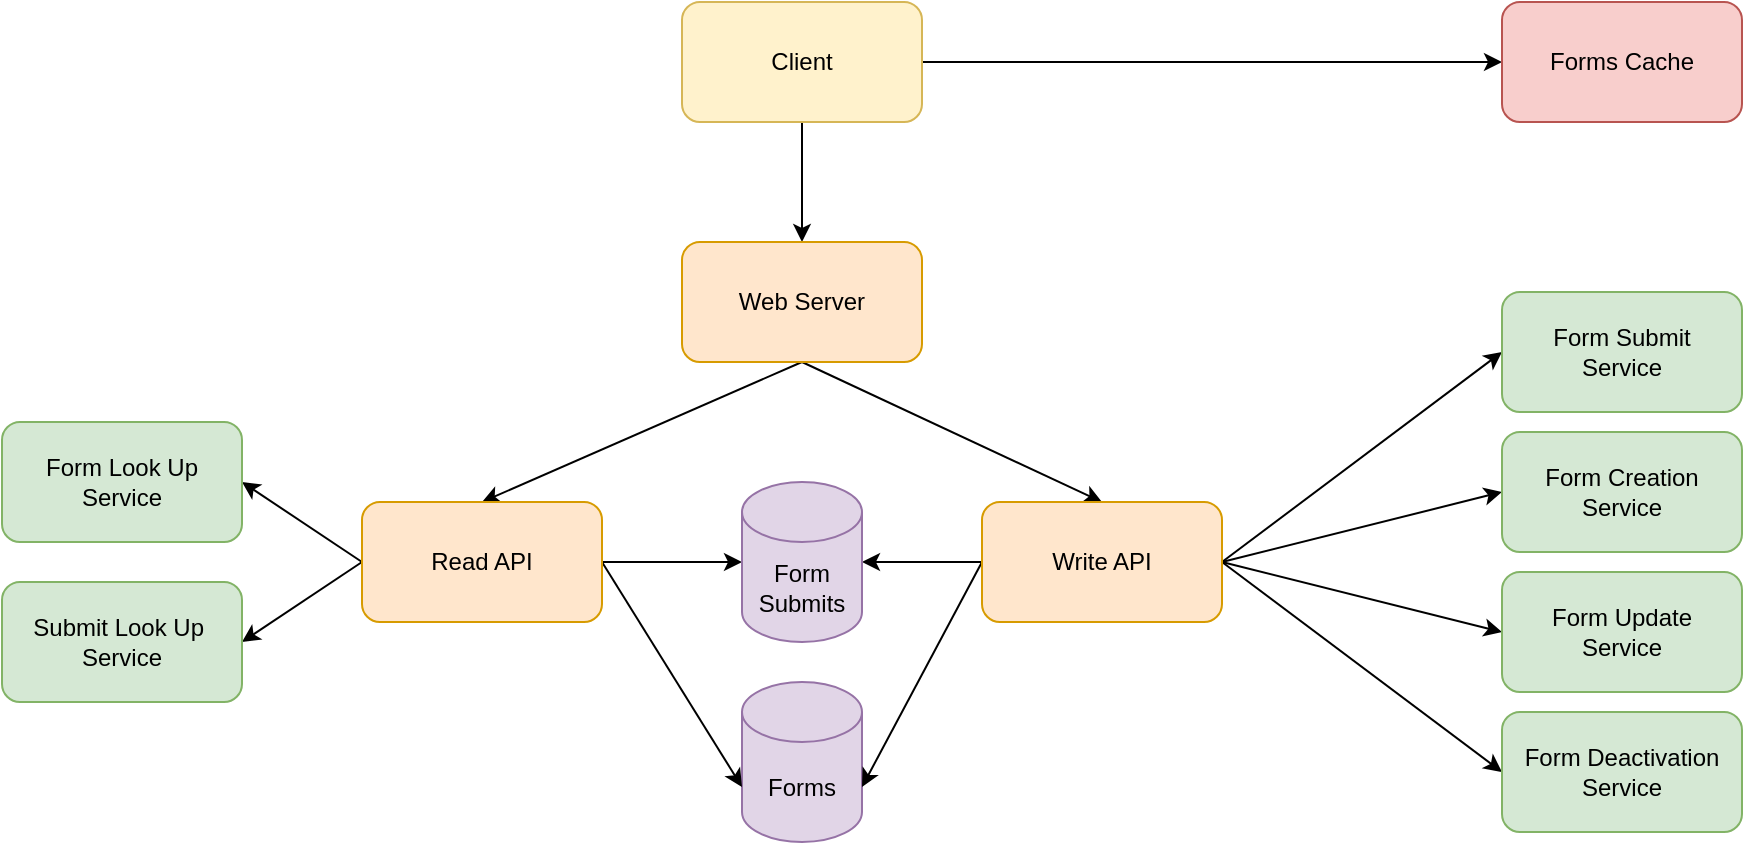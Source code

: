 <mxfile version="15.2.7" type="device" pages="4"><diagram id="4PCX3ukpR59y6fZl5Un2" name="Overview"><mxGraphModel dx="2183" dy="725" grid="1" gridSize="10" guides="1" tooltips="1" connect="1" arrows="1" fold="1" page="1" pageScale="1" pageWidth="827" pageHeight="1169" math="0" shadow="0"><root><mxCell id="0"/><mxCell id="1" parent="0"/><mxCell id="QDj6OGe5PZWsucUIAZSi-5" style="edgeStyle=orthogonalEdgeStyle;rounded=0;orthogonalLoop=1;jettySize=auto;html=1;exitX=1;exitY=0.5;exitDx=0;exitDy=0;" parent="1" source="QDj6OGe5PZWsucUIAZSi-1" target="QDj6OGe5PZWsucUIAZSi-4" edge="1"><mxGeometry relative="1" as="geometry"/></mxCell><mxCell id="QDj6OGe5PZWsucUIAZSi-11" style="edgeStyle=orthogonalEdgeStyle;rounded=0;orthogonalLoop=1;jettySize=auto;html=1;" parent="1" source="QDj6OGe5PZWsucUIAZSi-1" target="QDj6OGe5PZWsucUIAZSi-2" edge="1"><mxGeometry relative="1" as="geometry"/></mxCell><mxCell id="QDj6OGe5PZWsucUIAZSi-1" value="Client" style="rounded=1;whiteSpace=wrap;html=1;fillColor=#fff2cc;strokeColor=#d6b656;" parent="1" vertex="1"><mxGeometry x="-290" y="30" width="120" height="60" as="geometry"/></mxCell><mxCell id="_wGKG8dtxw8YC98wYCFq-41" style="edgeStyle=none;rounded=0;orthogonalLoop=1;jettySize=auto;html=1;exitX=0.5;exitY=1;exitDx=0;exitDy=0;entryX=0.5;entryY=0;entryDx=0;entryDy=0;" parent="1" source="QDj6OGe5PZWsucUIAZSi-2" target="QDj6OGe5PZWsucUIAZSi-8" edge="1"><mxGeometry relative="1" as="geometry"/></mxCell><mxCell id="_wGKG8dtxw8YC98wYCFq-42" style="edgeStyle=none;rounded=0;orthogonalLoop=1;jettySize=auto;html=1;exitX=0.5;exitY=1;exitDx=0;exitDy=0;entryX=0.5;entryY=0;entryDx=0;entryDy=0;" parent="1" source="QDj6OGe5PZWsucUIAZSi-2" target="QDj6OGe5PZWsucUIAZSi-9" edge="1"><mxGeometry relative="1" as="geometry"/></mxCell><mxCell id="QDj6OGe5PZWsucUIAZSi-2" value="Web Server" style="rounded=1;whiteSpace=wrap;html=1;fillColor=#ffe6cc;strokeColor=#d79b00;" parent="1" vertex="1"><mxGeometry x="-290" y="150" width="120" height="60" as="geometry"/></mxCell><mxCell id="QDj6OGe5PZWsucUIAZSi-3" value="Forms" style="shape=cylinder3;whiteSpace=wrap;html=1;boundedLbl=1;backgroundOutline=1;size=15;fillColor=#e1d5e7;strokeColor=#9673a6;" parent="1" vertex="1"><mxGeometry x="-260" y="370" width="60" height="80" as="geometry"/></mxCell><mxCell id="QDj6OGe5PZWsucUIAZSi-4" value="Forms Cache" style="rounded=1;whiteSpace=wrap;html=1;fillColor=#f8cecc;strokeColor=#b85450;" parent="1" vertex="1"><mxGeometry x="120" y="30" width="120" height="60" as="geometry"/></mxCell><mxCell id="_wGKG8dtxw8YC98wYCFq-25" style="edgeStyle=none;rounded=0;orthogonalLoop=1;jettySize=auto;html=1;exitX=0;exitY=0.5;exitDx=0;exitDy=0;entryX=1;entryY=0.5;entryDx=0;entryDy=0;" parent="1" source="QDj6OGe5PZWsucUIAZSi-8" target="_wGKG8dtxw8YC98wYCFq-2" edge="1"><mxGeometry relative="1" as="geometry"/></mxCell><mxCell id="_wGKG8dtxw8YC98wYCFq-26" style="edgeStyle=none;rounded=0;orthogonalLoop=1;jettySize=auto;html=1;exitX=0;exitY=0.5;exitDx=0;exitDy=0;entryX=1;entryY=0.5;entryDx=0;entryDy=0;" parent="1" source="QDj6OGe5PZWsucUIAZSi-8" target="QDj6OGe5PZWsucUIAZSi-17" edge="1"><mxGeometry relative="1" as="geometry"/></mxCell><mxCell id="_wGKG8dtxw8YC98wYCFq-37" style="edgeStyle=none;rounded=0;orthogonalLoop=1;jettySize=auto;html=1;exitX=1;exitY=0.5;exitDx=0;exitDy=0;entryX=0;entryY=0.5;entryDx=0;entryDy=0;entryPerimeter=0;" parent="1" source="QDj6OGe5PZWsucUIAZSi-8" target="gQKhrZBQHyqomNcJm690-1" edge="1"><mxGeometry relative="1" as="geometry"/></mxCell><mxCell id="_wGKG8dtxw8YC98wYCFq-38" style="edgeStyle=none;rounded=0;orthogonalLoop=1;jettySize=auto;html=1;exitX=1;exitY=0.5;exitDx=0;exitDy=0;entryX=0;entryY=0;entryDx=0;entryDy=52.5;entryPerimeter=0;" parent="1" source="QDj6OGe5PZWsucUIAZSi-8" target="QDj6OGe5PZWsucUIAZSi-3" edge="1"><mxGeometry relative="1" as="geometry"/></mxCell><mxCell id="QDj6OGe5PZWsucUIAZSi-8" value="Read API" style="rounded=1;whiteSpace=wrap;html=1;fillColor=#ffe6cc;strokeColor=#d79b00;" parent="1" vertex="1"><mxGeometry x="-450" y="280" width="120" height="60" as="geometry"/></mxCell><mxCell id="_wGKG8dtxw8YC98wYCFq-32" style="edgeStyle=none;rounded=0;orthogonalLoop=1;jettySize=auto;html=1;exitX=1;exitY=0.5;exitDx=0;exitDy=0;entryX=0;entryY=0.5;entryDx=0;entryDy=0;" parent="1" source="QDj6OGe5PZWsucUIAZSi-9" target="QDj6OGe5PZWsucUIAZSi-28" edge="1"><mxGeometry relative="1" as="geometry"/></mxCell><mxCell id="_wGKG8dtxw8YC98wYCFq-33" style="edgeStyle=none;rounded=0;orthogonalLoop=1;jettySize=auto;html=1;exitX=1;exitY=0.5;exitDx=0;exitDy=0;entryX=0;entryY=0.5;entryDx=0;entryDy=0;" parent="1" source="QDj6OGe5PZWsucUIAZSi-9" target="QDj6OGe5PZWsucUIAZSi-20" edge="1"><mxGeometry relative="1" as="geometry"/></mxCell><mxCell id="_wGKG8dtxw8YC98wYCFq-34" style="edgeStyle=none;rounded=0;orthogonalLoop=1;jettySize=auto;html=1;exitX=1;exitY=0.5;exitDx=0;exitDy=0;entryX=0;entryY=0.5;entryDx=0;entryDy=0;" parent="1" source="QDj6OGe5PZWsucUIAZSi-9" target="QDj6OGe5PZWsucUIAZSi-21" edge="1"><mxGeometry relative="1" as="geometry"/></mxCell><mxCell id="_wGKG8dtxw8YC98wYCFq-35" style="edgeStyle=none;rounded=0;orthogonalLoop=1;jettySize=auto;html=1;exitX=1;exitY=0.5;exitDx=0;exitDy=0;entryX=0;entryY=0.5;entryDx=0;entryDy=0;" parent="1" source="QDj6OGe5PZWsucUIAZSi-9" target="QDj6OGe5PZWsucUIAZSi-22" edge="1"><mxGeometry relative="1" as="geometry"/></mxCell><mxCell id="_wGKG8dtxw8YC98wYCFq-39" style="edgeStyle=none;rounded=0;orthogonalLoop=1;jettySize=auto;html=1;exitX=0;exitY=0.5;exitDx=0;exitDy=0;" parent="1" source="QDj6OGe5PZWsucUIAZSi-9" target="gQKhrZBQHyqomNcJm690-1" edge="1"><mxGeometry relative="1" as="geometry"/></mxCell><mxCell id="_wGKG8dtxw8YC98wYCFq-40" style="edgeStyle=none;rounded=0;orthogonalLoop=1;jettySize=auto;html=1;exitX=0;exitY=0.5;exitDx=0;exitDy=0;entryX=1;entryY=0;entryDx=0;entryDy=52.5;entryPerimeter=0;" parent="1" source="QDj6OGe5PZWsucUIAZSi-9" target="QDj6OGe5PZWsucUIAZSi-3" edge="1"><mxGeometry relative="1" as="geometry"/></mxCell><mxCell id="QDj6OGe5PZWsucUIAZSi-9" value="Write API" style="rounded=1;whiteSpace=wrap;html=1;fillColor=#ffe6cc;strokeColor=#d79b00;" parent="1" vertex="1"><mxGeometry x="-140" y="280" width="120" height="60" as="geometry"/></mxCell><mxCell id="QDj6OGe5PZWsucUIAZSi-17" value="Form Look Up&lt;br&gt;Service" style="rounded=1;whiteSpace=wrap;html=1;fillColor=#d5e8d4;strokeColor=#82b366;" parent="1" vertex="1"><mxGeometry x="-630" y="240" width="120" height="60" as="geometry"/></mxCell><mxCell id="QDj6OGe5PZWsucUIAZSi-20" value="Form Creation&lt;br&gt;Service" style="rounded=1;whiteSpace=wrap;html=1;fillColor=#d5e8d4;strokeColor=#82b366;" parent="1" vertex="1"><mxGeometry x="120" y="245" width="120" height="60" as="geometry"/></mxCell><mxCell id="QDj6OGe5PZWsucUIAZSi-21" value="Form Update&lt;br&gt;Service" style="rounded=1;whiteSpace=wrap;html=1;fillColor=#d5e8d4;strokeColor=#82b366;" parent="1" vertex="1"><mxGeometry x="120" y="315" width="120" height="60" as="geometry"/></mxCell><mxCell id="QDj6OGe5PZWsucUIAZSi-22" value="Form Deactivation&lt;br&gt;Service" style="rounded=1;whiteSpace=wrap;html=1;fillColor=#d5e8d4;strokeColor=#82b366;" parent="1" vertex="1"><mxGeometry x="120" y="385" width="120" height="60" as="geometry"/></mxCell><mxCell id="QDj6OGe5PZWsucUIAZSi-28" value="Form Submit&lt;br&gt;Service" style="rounded=1;whiteSpace=wrap;html=1;fillColor=#d5e8d4;strokeColor=#82b366;" parent="1" vertex="1"><mxGeometry x="120" y="175" width="120" height="60" as="geometry"/></mxCell><mxCell id="gQKhrZBQHyqomNcJm690-1" value="Form&lt;br&gt;Submits" style="shape=cylinder3;whiteSpace=wrap;html=1;boundedLbl=1;backgroundOutline=1;size=15;fillColor=#e1d5e7;strokeColor=#9673a6;" parent="1" vertex="1"><mxGeometry x="-260" y="270" width="60" height="80" as="geometry"/></mxCell><mxCell id="_wGKG8dtxw8YC98wYCFq-2" value="Submit Look Up&amp;nbsp;&lt;br&gt;Service" style="rounded=1;whiteSpace=wrap;html=1;fillColor=#d5e8d4;strokeColor=#82b366;" parent="1" vertex="1"><mxGeometry x="-630" y="320" width="120" height="60" as="geometry"/></mxCell></root></mxGraphModel></diagram><diagram id="OoUxw8Y4SKIxEda8zB6_" name="Form Editor"><mxGraphModel dx="2183" dy="725" grid="1" gridSize="10" guides="1" tooltips="1" connect="1" arrows="1" fold="1" page="1" pageScale="1" pageWidth="827" pageHeight="1169" math="0" shadow="0"><root><mxCell id="hcBk2qFGT8u0x-SM-xCB-0"/><mxCell id="hcBk2qFGT8u0x-SM-xCB-1" parent="hcBk2qFGT8u0x-SM-xCB-0"/><mxCell id="iMBE42X4n7YYKlNDbH4G-6" value="Tool Bar" style="rounded=1;whiteSpace=wrap;html=1;fillColor=#f5f5f5;strokeColor=#666666;fontColor=#333333;" parent="hcBk2qFGT8u0x-SM-xCB-1" vertex="1"><mxGeometry x="-30" y="60" width="120" height="60" as="geometry"/></mxCell><mxCell id="iMBE42X4n7YYKlNDbH4G-7" value="Canvas" style="rounded=1;whiteSpace=wrap;html=1;fillColor=#ffe6cc;strokeColor=#d79b00;" parent="hcBk2qFGT8u0x-SM-xCB-1" vertex="1"><mxGeometry x="200" y="280" width="120" height="60" as="geometry"/></mxCell><mxCell id="iMBE42X4n7YYKlNDbH4G-8" value="Tool" style="rounded=1;whiteSpace=wrap;html=1;fillColor=#fff2cc;strokeColor=#d6b656;" parent="hcBk2qFGT8u0x-SM-xCB-1" vertex="1"><mxGeometry x="190" y="60" width="150" height="130" as="geometry"/></mxCell><mxCell id="iMBE42X4n7YYKlNDbH4G-12" value="Canvas&lt;br&gt;Store" style="shape=cylinder3;whiteSpace=wrap;html=1;boundedLbl=1;backgroundOutline=1;size=15;fillColor=#e1d5e7;strokeColor=#9673a6;" parent="hcBk2qFGT8u0x-SM-xCB-1" vertex="1"><mxGeometry x="430" y="230" width="60" height="80" as="geometry"/></mxCell><mxCell id="iMBE42X4n7YYKlNDbH4G-13" value="" style="shape=flexArrow;endArrow=classic;html=1;entryX=0;entryY=0;entryDx=0;entryDy=15;entryPerimeter=0;exitX=1;exitY=1;exitDx=0;exitDy=0;fillColor=#f8cecc;strokeColor=#b85450;" parent="hcBk2qFGT8u0x-SM-xCB-1" source="iMBE42X4n7YYKlNDbH4G-8" target="iMBE42X4n7YYKlNDbH4G-12" edge="1"><mxGeometry width="50" height="50" relative="1" as="geometry"><mxPoint x="330" y="180" as="sourcePoint"/><mxPoint x="440" y="270" as="targetPoint"/><Array as="points"/></mxGeometry></mxCell><mxCell id="iMBE42X4n7YYKlNDbH4G-19" value="writeToStore" style="edgeLabel;html=1;align=center;verticalAlign=middle;resizable=0;points=[];" parent="iMBE42X4n7YYKlNDbH4G-13" vertex="1" connectable="0"><mxGeometry x="-0.298" y="3" relative="1" as="geometry"><mxPoint x="47" as="offset"/></mxGeometry></mxCell><mxCell id="iMBE42X4n7YYKlNDbH4G-15" value="" style="shape=flexArrow;endArrow=classic;html=1;entryX=1;entryY=0.25;entryDx=0;entryDy=0;fillColor=#f8cecc;strokeColor=#b85450;exitX=0;exitY=0;exitDx=0;exitDy=27.5;exitPerimeter=0;" parent="hcBk2qFGT8u0x-SM-xCB-1" source="iMBE42X4n7YYKlNDbH4G-12" target="iMBE42X4n7YYKlNDbH4G-7" edge="1"><mxGeometry width="50" height="50" relative="1" as="geometry"><mxPoint x="430" y="280" as="sourcePoint"/><mxPoint x="300" y="290" as="targetPoint"/><Array as="points"/></mxGeometry></mxCell><mxCell id="iMBE42X4n7YYKlNDbH4G-17" value="readFromStore" style="edgeLabel;html=1;align=center;verticalAlign=middle;resizable=0;points=[];" parent="iMBE42X4n7YYKlNDbH4G-15" vertex="1" connectable="0"><mxGeometry x="0.211" y="-1" relative="1" as="geometry"><mxPoint x="-23" y="-19" as="offset"/></mxGeometry></mxCell><mxCell id="iMBE42X4n7YYKlNDbH4G-16" value="" style="shape=flexArrow;endArrow=classic;html=1;fillColor=#f8cecc;strokeColor=#b85450;exitX=1;exitY=0.75;exitDx=0;exitDy=0;entryX=0;entryY=0;entryDx=0;entryDy=52.5;entryPerimeter=0;" parent="hcBk2qFGT8u0x-SM-xCB-1" source="iMBE42X4n7YYKlNDbH4G-7" target="iMBE42X4n7YYKlNDbH4G-12" edge="1"><mxGeometry width="50" height="50" relative="1" as="geometry"><mxPoint x="160" y="280" as="sourcePoint"/><mxPoint x="430" y="295" as="targetPoint"/><Array as="points"><mxPoint x="400" y="295"/></Array></mxGeometry></mxCell><mxCell id="iMBE42X4n7YYKlNDbH4G-18" value="writeToStore" style="edgeLabel;html=1;align=center;verticalAlign=middle;resizable=0;points=[];" parent="iMBE42X4n7YYKlNDbH4G-16" vertex="1" connectable="0"><mxGeometry x="0.018" y="-2" relative="1" as="geometry"><mxPoint x="3" y="24" as="offset"/></mxGeometry></mxCell><mxCell id="iMBE42X4n7YYKlNDbH4G-20" value="JSON" style="whiteSpace=wrap;html=1;shape=mxgraph.basic.document;fillColor=#f5f5f5;strokeColor=#666666;fontColor=#333333;" parent="hcBk2qFGT8u0x-SM-xCB-1" vertex="1"><mxGeometry x="-10" y="170" width="60" height="70" as="geometry"/></mxCell><mxCell id="iMBE42X4n7YYKlNDbH4G-21" value="" style="shape=flexArrow;endArrow=classic;html=1;exitX=1;exitY=0.5;exitDx=0;exitDy=0;exitPerimeter=0;fillColor=#f8cecc;strokeColor=#b85450;" parent="hcBk2qFGT8u0x-SM-xCB-1" source="iMBE42X4n7YYKlNDbH4G-20" target="iMBE42X4n7YYKlNDbH4G-8" edge="1"><mxGeometry width="50" height="50" relative="1" as="geometry"><mxPoint x="100" y="210" as="sourcePoint"/><mxPoint x="150" y="160" as="targetPoint"/></mxGeometry></mxCell><mxCell id="iMBE42X4n7YYKlNDbH4G-23" value="toolFromFile" style="edgeLabel;html=1;align=center;verticalAlign=middle;resizable=0;points=[];" parent="iMBE42X4n7YYKlNDbH4G-21" vertex="1" connectable="0"><mxGeometry x="0.111" y="2" relative="1" as="geometry"><mxPoint x="5" y="32" as="offset"/></mxGeometry></mxCell><mxCell id="iMBE42X4n7YYKlNDbH4G-22" value="" style="shape=flexArrow;endArrow=classic;html=1;entryX=0;entryY=0.25;entryDx=0;entryDy=0;fillColor=#f8cecc;strokeColor=#b85450;" parent="hcBk2qFGT8u0x-SM-xCB-1" source="iMBE42X4n7YYKlNDbH4G-6" target="iMBE42X4n7YYKlNDbH4G-8" edge="1"><mxGeometry width="50" height="50" relative="1" as="geometry"><mxPoint x="100" y="140" as="sourcePoint"/><mxPoint x="170.711" y="90" as="targetPoint"/></mxGeometry></mxCell><mxCell id="iMBE42X4n7YYKlNDbH4G-24" value="toolFromObj" style="edgeLabel;html=1;align=center;verticalAlign=middle;resizable=0;points=[];" parent="iMBE42X4n7YYKlNDbH4G-22" vertex="1" connectable="0"><mxGeometry x="-0.067" y="1" relative="1" as="geometry"><mxPoint y="-21" as="offset"/></mxGeometry></mxCell><mxCell id="X9ua4YJaUNxHqe-gQxfG-1" style="edgeStyle=orthogonalEdgeStyle;rounded=0;orthogonalLoop=1;jettySize=auto;html=1;exitX=0.5;exitY=1;exitDx=0;exitDy=0;" parent="hcBk2qFGT8u0x-SM-xCB-1" source="iMBE42X4n7YYKlNDbH4G-25" target="YgbTyEoDZOGA89yUQv3Z-0" edge="1"><mxGeometry relative="1" as="geometry"/></mxCell><mxCell id="X9ua4YJaUNxHqe-gQxfG-2" style="edgeStyle=orthogonalEdgeStyle;rounded=0;orthogonalLoop=1;jettySize=auto;html=1;exitX=0.5;exitY=1;exitDx=0;exitDy=0;entryX=0.5;entryY=0;entryDx=0;entryDy=0;" parent="hcBk2qFGT8u0x-SM-xCB-1" source="iMBE42X4n7YYKlNDbH4G-25" target="X9ua4YJaUNxHqe-gQxfG-0" edge="1"><mxGeometry relative="1" as="geometry"/></mxCell><mxCell id="iMBE42X4n7YYKlNDbH4G-25" value="Nav Bar" style="rounded=1;whiteSpace=wrap;html=1;fillColor=#ffe6cc;strokeColor=#d79b00;" parent="hcBk2qFGT8u0x-SM-xCB-1" vertex="1"><mxGeometry x="600" y="210" width="120" height="60" as="geometry"/></mxCell><mxCell id="iMBE42X4n7YYKlNDbH4G-26" value="" style="shape=flexArrow;endArrow=classic;html=1;exitX=1;exitY=0;exitDx=0;exitDy=27.5;exitPerimeter=0;entryX=0;entryY=0.5;entryDx=0;entryDy=0;fillColor=#f8cecc;strokeColor=#b85450;" parent="hcBk2qFGT8u0x-SM-xCB-1" source="iMBE42X4n7YYKlNDbH4G-12" target="iMBE42X4n7YYKlNDbH4G-25" edge="1"><mxGeometry width="50" height="50" relative="1" as="geometry"><mxPoint x="490" y="300" as="sourcePoint"/><mxPoint x="540" y="250" as="targetPoint"/></mxGeometry></mxCell><mxCell id="iMBE42X4n7YYKlNDbH4G-27" value="readFromStore" style="edgeLabel;html=1;align=center;verticalAlign=middle;resizable=0;points=[];" parent="iMBE42X4n7YYKlNDbH4G-26" vertex="1" connectable="0"><mxGeometry x="0.058" y="1" relative="1" as="geometry"><mxPoint x="-18" y="-17" as="offset"/></mxGeometry></mxCell><mxCell id="YgbTyEoDZOGA89yUQv3Z-0" value="Form Creation&lt;br&gt;Service" style="rounded=1;whiteSpace=wrap;html=1;fillColor=#d5e8d4;strokeColor=#82b366;" parent="hcBk2qFGT8u0x-SM-xCB-1" vertex="1"><mxGeometry x="540" y="350" width="120" height="60" as="geometry"/></mxCell><mxCell id="X9ua4YJaUNxHqe-gQxfG-0" value="Form Update&lt;br&gt;Service" style="rounded=1;whiteSpace=wrap;html=1;fillColor=#d5e8d4;strokeColor=#82b366;" parent="hcBk2qFGT8u0x-SM-xCB-1" vertex="1"><mxGeometry x="670" y="350" width="120" height="60" as="geometry"/></mxCell></root></mxGraphModel></diagram><diagram id="-kkoAnrsfBrpPoXgc8DV" name="Look Up"><mxGraphModel dx="2183" dy="725" grid="1" gridSize="10" guides="1" tooltips="1" connect="1" arrows="1" fold="1" page="1" pageScale="1" pageWidth="827" pageHeight="1169" math="0" shadow="0"><root><mxCell id="uuzeOsGqCWpGtbyh4Xd3-0"/><mxCell id="uuzeOsGqCWpGtbyh4Xd3-1" parent="uuzeOsGqCWpGtbyh4Xd3-0"/><mxCell id="CKbdgCr9Bi5wr6eyuUi_-1" style="edgeStyle=orthogonalEdgeStyle;rounded=0;orthogonalLoop=1;jettySize=auto;html=1;exitX=0.5;exitY=1;exitDx=0;exitDy=0;" parent="uuzeOsGqCWpGtbyh4Xd3-1" source="kNGmrPpRhH5tonZHvtSo-0" target="CKbdgCr9Bi5wr6eyuUi_-0" edge="1"><mxGeometry relative="1" as="geometry"/></mxCell><mxCell id="kNGmrPpRhH5tonZHvtSo-0" value="My Form" style="rounded=1;whiteSpace=wrap;html=1;" parent="uuzeOsGqCWpGtbyh4Xd3-1" vertex="1"><mxGeometry x="-720" y="170" width="120" height="60" as="geometry"/></mxCell><mxCell id="TwEg9C5v1tkgyn21pTcF-1" style="edgeStyle=orthogonalEdgeStyle;rounded=0;orthogonalLoop=1;jettySize=auto;html=1;exitX=0.5;exitY=0;exitDx=0;exitDy=0;entryX=1;entryY=0.5;entryDx=0;entryDy=0;" parent="uuzeOsGqCWpGtbyh4Xd3-1" source="znPTEhKk_VgMVwCZMufz-0" target="kNGmrPpRhH5tonZHvtSo-0" edge="1"><mxGeometry relative="1" as="geometry"/></mxCell><mxCell id="znPTEhKk_VgMVwCZMufz-0" value="Form Look Up&lt;br&gt;Service" style="rounded=1;whiteSpace=wrap;html=1;fillColor=#d5e8d4;strokeColor=#82b366;" parent="uuzeOsGqCWpGtbyh4Xd3-1" vertex="1"><mxGeometry x="-520" y="260" width="120" height="60" as="geometry"/></mxCell><mxCell id="CKbdgCr9Bi5wr6eyuUi_-0" value="Form Submit&lt;br&gt;Service" style="rounded=1;whiteSpace=wrap;html=1;fillColor=#d5e8d4;strokeColor=#82b366;" parent="uuzeOsGqCWpGtbyh4Xd3-1" vertex="1"><mxGeometry x="-720" y="300" width="120" height="60" as="geometry"/></mxCell></root></mxGraphModel></diagram><diagram id="9gAGtd-AiqXtH5QHX56D" name="Responsive"><mxGraphModel dx="1356" dy="725" grid="1" gridSize="10" guides="1" tooltips="1" connect="1" arrows="1" fold="1" page="1" pageScale="1" pageWidth="827" pageHeight="1169" math="0" shadow="0"><root><mxCell id="Y5kfrSwqflAI3Q1QZUae-0"/><mxCell id="Y5kfrSwqflAI3Q1QZUae-1" parent="Y5kfrSwqflAI3Q1QZUae-0"/><mxCell id="Y5kfrSwqflAI3Q1QZUae-2" value="" style="rounded=0;whiteSpace=wrap;html=1;" parent="Y5kfrSwqflAI3Q1QZUae-1" vertex="1"><mxGeometry x="30" y="50" width="220" height="300" as="geometry"/></mxCell><mxCell id="Y5kfrSwqflAI3Q1QZUae-3" value="" style="rounded=0;whiteSpace=wrap;html=1;" parent="Y5kfrSwqflAI3Q1QZUae-1" vertex="1"><mxGeometry x="420" y="50" width="240" height="300" as="geometry"/></mxCell><mxCell id="Y5kfrSwqflAI3Q1QZUae-4" value="" style="shape=flexArrow;endArrow=classic;html=1;exitX=1;exitY=0.5;exitDx=0;exitDy=0;entryX=0;entryY=0.5;entryDx=0;entryDy=0;" parent="Y5kfrSwqflAI3Q1QZUae-1" source="Y5kfrSwqflAI3Q1QZUae-2" target="Y5kfrSwqflAI3Q1QZUae-3" edge="1"><mxGeometry width="50" height="50" relative="1" as="geometry"><mxPoint x="390" y="350" as="sourcePoint"/><mxPoint x="440" y="300" as="targetPoint"/></mxGeometry></mxCell><mxCell id="Y5kfrSwqflAI3Q1QZUae-8" value="" style="rounded=1;whiteSpace=wrap;html=1;" parent="Y5kfrSwqflAI3Q1QZUae-1" vertex="1"><mxGeometry x="80" y="160" width="120" height="60" as="geometry"/></mxCell><mxCell id="Y5kfrSwqflAI3Q1QZUae-9" value="" style="rounded=1;whiteSpace=wrap;html=1;" parent="Y5kfrSwqflAI3Q1QZUae-1" vertex="1"><mxGeometry x="490" y="160" width="120" height="60" as="geometry"/></mxCell></root></mxGraphModel></diagram></mxfile>